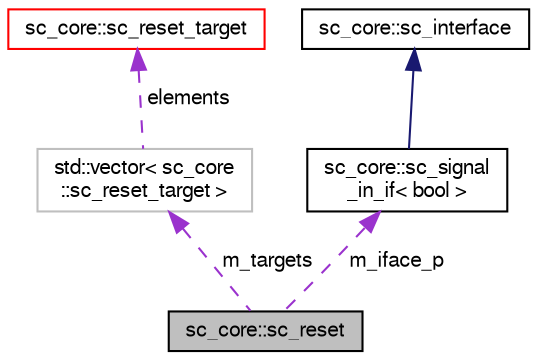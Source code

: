 digraph "sc_core::sc_reset"
{
  edge [fontname="FreeSans",fontsize="10",labelfontname="FreeSans",labelfontsize="10"];
  node [fontname="FreeSans",fontsize="10",shape=record];
  Node1 [label="sc_core::sc_reset",height=0.2,width=0.4,color="black", fillcolor="grey75", style="filled", fontcolor="black"];
  Node2 -> Node1 [dir="back",color="darkorchid3",fontsize="10",style="dashed",label=" m_targets" ,fontname="FreeSans"];
  Node2 [label="std::vector\< sc_core\l::sc_reset_target \>",height=0.2,width=0.4,color="grey75", fillcolor="white", style="filled"];
  Node3 -> Node2 [dir="back",color="darkorchid3",fontsize="10",style="dashed",label=" elements" ,fontname="FreeSans"];
  Node3 [label="sc_core::sc_reset_target",height=0.2,width=0.4,color="red", fillcolor="white", style="filled",URL="$a01940.html"];
  Node17 -> Node1 [dir="back",color="darkorchid3",fontsize="10",style="dashed",label=" m_iface_p" ,fontname="FreeSans"];
  Node17 [label="sc_core::sc_signal\l_in_if\< bool \>",height=0.2,width=0.4,color="black", fillcolor="white", style="filled",URL="$a01268.html"];
  Node18 -> Node17 [dir="back",color="midnightblue",fontsize="10",style="solid",fontname="FreeSans"];
  Node18 [label="sc_core::sc_interface",height=0.2,width=0.4,color="black", fillcolor="white", style="filled",URL="$a01196.html"];
}
